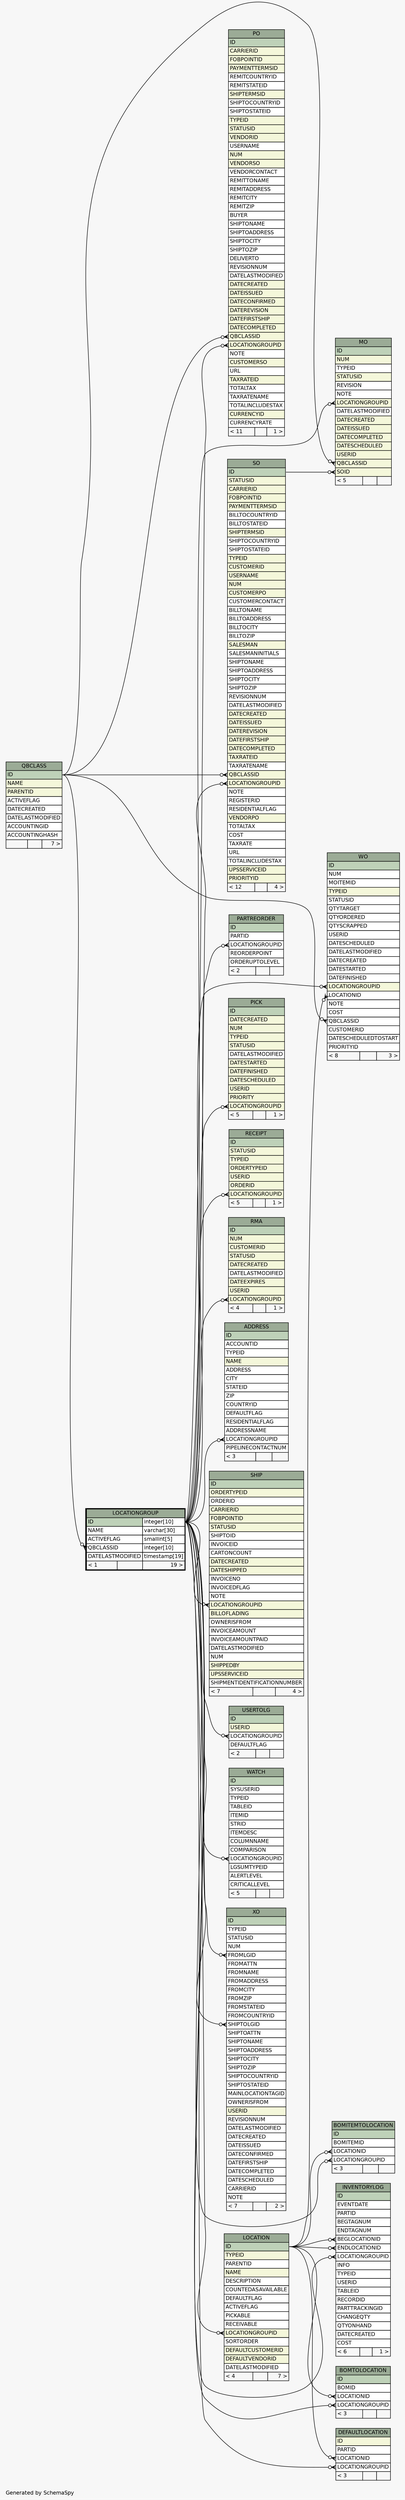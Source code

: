 // dot 2.26.3 on Linux 3.5.0-34-generic
// SchemaSpy rev 590
digraph "oneDegreeRelationshipsDiagram" {
  graph [
    rankdir="RL"
    bgcolor="#f7f7f7"
    label="\nGenerated by SchemaSpy"
    labeljust="l"
    nodesep="0.18"
    ranksep="0.46"
    fontname="Helvetica"
    fontsize="11"
  ];
  node [
    fontname="Helvetica"
    fontsize="11"
    shape="plaintext"
  ];
  edge [
    arrowsize="0.8"
  ];
  "ADDRESS":"LOCATIONGROUPID":w -> "LOCATIONGROUP":"ID.type":e [arrowhead=none dir=back arrowtail=crowodot];
  "BOMITEMTOLOCATION":"LOCATIONGROUPID":w -> "LOCATIONGROUP":"ID.type":e [arrowhead=none dir=back arrowtail=crowodot];
  "BOMITEMTOLOCATION":"LOCATIONID":w -> "LOCATION":"ID":e [arrowhead=none dir=back arrowtail=crowodot];
  "BOMTOLOCATION":"LOCATIONGROUPID":w -> "LOCATIONGROUP":"ID.type":e [arrowhead=none dir=back arrowtail=crowodot];
  "BOMTOLOCATION":"LOCATIONID":w -> "LOCATION":"ID":e [arrowhead=none dir=back arrowtail=crowodot];
  "DEFAULTLOCATION":"LOCATIONGROUPID":w -> "LOCATIONGROUP":"ID.type":e [arrowhead=none dir=back arrowtail=crowodot];
  "DEFAULTLOCATION":"LOCATIONID":w -> "LOCATION":"ID":e [arrowhead=none dir=back arrowtail=crowodot];
  "INVENTORYLOG":"BEGLOCATIONID":w -> "LOCATION":"ID":e [arrowhead=none dir=back arrowtail=crowodot];
  "INVENTORYLOG":"ENDLOCATIONID":w -> "LOCATION":"ID":e [arrowhead=none dir=back arrowtail=crowodot];
  "INVENTORYLOG":"LOCATIONGROUPID":w -> "LOCATIONGROUP":"ID.type":e [arrowhead=none dir=back arrowtail=crowodot];
  "LOCATION":"LOCATIONGROUPID":w -> "LOCATIONGROUP":"ID.type":e [arrowhead=none dir=back arrowtail=crowodot];
  "LOCATIONGROUP":"QBCLASSID":w -> "QBCLASS":"ID":e [arrowhead=none dir=back arrowtail=crowodot];
  "MO":"LOCATIONGROUPID":w -> "LOCATIONGROUP":"ID.type":e [arrowhead=none dir=back arrowtail=crowodot];
  "MO":"QBCLASSID":w -> "QBCLASS":"ID":e [arrowhead=none dir=back arrowtail=crowodot];
  "MO":"SOID":w -> "SO":"ID":e [arrowhead=none dir=back arrowtail=crowodot];
  "PARTREORDER":"LOCATIONGROUPID":w -> "LOCATIONGROUP":"ID.type":e [arrowhead=none dir=back arrowtail=crowodot];
  "PICK":"LOCATIONGROUPID":w -> "LOCATIONGROUP":"ID.type":e [arrowhead=none dir=back arrowtail=crowodot];
  "PO":"LOCATIONGROUPID":w -> "LOCATIONGROUP":"ID.type":e [arrowhead=none dir=back arrowtail=crowodot];
  "PO":"QBCLASSID":w -> "QBCLASS":"ID":e [arrowhead=none dir=back arrowtail=crowodot];
  "RECEIPT":"LOCATIONGROUPID":w -> "LOCATIONGROUP":"ID.type":e [arrowhead=none dir=back arrowtail=crowodot];
  "RMA":"LOCATIONGROUPID":w -> "LOCATIONGROUP":"ID.type":e [arrowhead=none dir=back arrowtail=crowodot];
  "SHIP":"LOCATIONGROUPID":w -> "LOCATIONGROUP":"ID.type":e [arrowhead=none dir=back arrowtail=crowodot];
  "SO":"LOCATIONGROUPID":w -> "LOCATIONGROUP":"ID.type":e [arrowhead=none dir=back arrowtail=crowodot];
  "SO":"QBCLASSID":w -> "QBCLASS":"ID":e [arrowhead=none dir=back arrowtail=crowodot];
  "USERTOLG":"LOCATIONGROUPID":w -> "LOCATIONGROUP":"ID.type":e [arrowhead=none dir=back arrowtail=crowodot];
  "WATCH":"LOCATIONGROUPID":w -> "LOCATIONGROUP":"ID.type":e [arrowhead=none dir=back arrowtail=crowodot];
  "WO":"LOCATIONGROUPID":w -> "LOCATIONGROUP":"ID.type":e [arrowhead=none dir=back arrowtail=crowodot];
  "WO":"LOCATIONID":w -> "LOCATION":"ID":e [arrowhead=none dir=back arrowtail=crowodot];
  "WO":"QBCLASSID":w -> "QBCLASS":"ID":e [arrowhead=none dir=back arrowtail=crowodot];
  "XO":"FROMLGID":w -> "LOCATIONGROUP":"ID.type":e [arrowhead=none dir=back arrowtail=crowodot];
  "XO":"SHIPTOLGID":w -> "LOCATIONGROUP":"ID.type":e [arrowhead=none dir=back arrowtail=crowodot];
  "ADDRESS" [
    label=<
    <TABLE BORDER="0" CELLBORDER="1" CELLSPACING="0" BGCOLOR="#ffffff">
      <TR><TD COLSPAN="3" BGCOLOR="#9bab96" ALIGN="CENTER">ADDRESS</TD></TR>
      <TR><TD PORT="ID" COLSPAN="3" BGCOLOR="#bed1b8" ALIGN="LEFT">ID</TD></TR>
      <TR><TD PORT="ACCOUNTID" COLSPAN="3" ALIGN="LEFT">ACCOUNTID</TD></TR>
      <TR><TD PORT="TYPEID" COLSPAN="3" ALIGN="LEFT">TYPEID</TD></TR>
      <TR><TD PORT="NAME" COLSPAN="3" BGCOLOR="#f4f7da" ALIGN="LEFT">NAME</TD></TR>
      <TR><TD PORT="ADDRESS" COLSPAN="3" ALIGN="LEFT">ADDRESS</TD></TR>
      <TR><TD PORT="CITY" COLSPAN="3" ALIGN="LEFT">CITY</TD></TR>
      <TR><TD PORT="STATEID" COLSPAN="3" ALIGN="LEFT">STATEID</TD></TR>
      <TR><TD PORT="ZIP" COLSPAN="3" ALIGN="LEFT">ZIP</TD></TR>
      <TR><TD PORT="COUNTRYID" COLSPAN="3" ALIGN="LEFT">COUNTRYID</TD></TR>
      <TR><TD PORT="DEFAULTFLAG" COLSPAN="3" ALIGN="LEFT">DEFAULTFLAG</TD></TR>
      <TR><TD PORT="RESIDENTIALFLAG" COLSPAN="3" ALIGN="LEFT">RESIDENTIALFLAG</TD></TR>
      <TR><TD PORT="ADDRESSNAME" COLSPAN="3" ALIGN="LEFT">ADDRESSNAME</TD></TR>
      <TR><TD PORT="LOCATIONGROUPID" COLSPAN="3" ALIGN="LEFT">LOCATIONGROUPID</TD></TR>
      <TR><TD PORT="PIPELINECONTACTNUM" COLSPAN="3" ALIGN="LEFT">PIPELINECONTACTNUM</TD></TR>
      <TR><TD ALIGN="LEFT" BGCOLOR="#f7f7f7">&lt; 3</TD><TD ALIGN="RIGHT" BGCOLOR="#f7f7f7">  </TD><TD ALIGN="RIGHT" BGCOLOR="#f7f7f7">  </TD></TR>
    </TABLE>>
    URL="ADDRESS.html"
    tooltip="ADDRESS"
  ];
  "BOMITEMTOLOCATION" [
    label=<
    <TABLE BORDER="0" CELLBORDER="1" CELLSPACING="0" BGCOLOR="#ffffff">
      <TR><TD COLSPAN="3" BGCOLOR="#9bab96" ALIGN="CENTER">BOMITEMTOLOCATION</TD></TR>
      <TR><TD PORT="ID" COLSPAN="3" BGCOLOR="#bed1b8" ALIGN="LEFT">ID</TD></TR>
      <TR><TD PORT="BOMITEMID" COLSPAN="3" ALIGN="LEFT">BOMITEMID</TD></TR>
      <TR><TD PORT="LOCATIONID" COLSPAN="3" ALIGN="LEFT">LOCATIONID</TD></TR>
      <TR><TD PORT="LOCATIONGROUPID" COLSPAN="3" ALIGN="LEFT">LOCATIONGROUPID</TD></TR>
      <TR><TD ALIGN="LEFT" BGCOLOR="#f7f7f7">&lt; 3</TD><TD ALIGN="RIGHT" BGCOLOR="#f7f7f7">  </TD><TD ALIGN="RIGHT" BGCOLOR="#f7f7f7">  </TD></TR>
    </TABLE>>
    URL="BOMITEMTOLOCATION.html"
    tooltip="BOMITEMTOLOCATION"
  ];
  "BOMTOLOCATION" [
    label=<
    <TABLE BORDER="0" CELLBORDER="1" CELLSPACING="0" BGCOLOR="#ffffff">
      <TR><TD COLSPAN="3" BGCOLOR="#9bab96" ALIGN="CENTER">BOMTOLOCATION</TD></TR>
      <TR><TD PORT="ID" COLSPAN="3" BGCOLOR="#bed1b8" ALIGN="LEFT">ID</TD></TR>
      <TR><TD PORT="BOMID" COLSPAN="3" ALIGN="LEFT">BOMID</TD></TR>
      <TR><TD PORT="LOCATIONID" COLSPAN="3" ALIGN="LEFT">LOCATIONID</TD></TR>
      <TR><TD PORT="LOCATIONGROUPID" COLSPAN="3" ALIGN="LEFT">LOCATIONGROUPID</TD></TR>
      <TR><TD ALIGN="LEFT" BGCOLOR="#f7f7f7">&lt; 3</TD><TD ALIGN="RIGHT" BGCOLOR="#f7f7f7">  </TD><TD ALIGN="RIGHT" BGCOLOR="#f7f7f7">  </TD></TR>
    </TABLE>>
    URL="BOMTOLOCATION.html"
    tooltip="BOMTOLOCATION"
  ];
  "DEFAULTLOCATION" [
    label=<
    <TABLE BORDER="0" CELLBORDER="1" CELLSPACING="0" BGCOLOR="#ffffff">
      <TR><TD COLSPAN="3" BGCOLOR="#9bab96" ALIGN="CENTER">DEFAULTLOCATION</TD></TR>
      <TR><TD PORT="ID" COLSPAN="3" BGCOLOR="#f4f7da" ALIGN="LEFT">ID</TD></TR>
      <TR><TD PORT="PARTID" COLSPAN="3" ALIGN="LEFT">PARTID</TD></TR>
      <TR><TD PORT="LOCATIONID" COLSPAN="3" ALIGN="LEFT">LOCATIONID</TD></TR>
      <TR><TD PORT="LOCATIONGROUPID" COLSPAN="3" ALIGN="LEFT">LOCATIONGROUPID</TD></TR>
      <TR><TD ALIGN="LEFT" BGCOLOR="#f7f7f7">&lt; 3</TD><TD ALIGN="RIGHT" BGCOLOR="#f7f7f7">  </TD><TD ALIGN="RIGHT" BGCOLOR="#f7f7f7">  </TD></TR>
    </TABLE>>
    URL="DEFAULTLOCATION.html"
    tooltip="DEFAULTLOCATION"
  ];
  "INVENTORYLOG" [
    label=<
    <TABLE BORDER="0" CELLBORDER="1" CELLSPACING="0" BGCOLOR="#ffffff">
      <TR><TD COLSPAN="3" BGCOLOR="#9bab96" ALIGN="CENTER">INVENTORYLOG</TD></TR>
      <TR><TD PORT="ID" COLSPAN="3" BGCOLOR="#bed1b8" ALIGN="LEFT">ID</TD></TR>
      <TR><TD PORT="EVENTDATE" COLSPAN="3" ALIGN="LEFT">EVENTDATE</TD></TR>
      <TR><TD PORT="PARTID" COLSPAN="3" ALIGN="LEFT">PARTID</TD></TR>
      <TR><TD PORT="BEGTAGNUM" COLSPAN="3" ALIGN="LEFT">BEGTAGNUM</TD></TR>
      <TR><TD PORT="ENDTAGNUM" COLSPAN="3" ALIGN="LEFT">ENDTAGNUM</TD></TR>
      <TR><TD PORT="BEGLOCATIONID" COLSPAN="3" ALIGN="LEFT">BEGLOCATIONID</TD></TR>
      <TR><TD PORT="ENDLOCATIONID" COLSPAN="3" ALIGN="LEFT">ENDLOCATIONID</TD></TR>
      <TR><TD PORT="LOCATIONGROUPID" COLSPAN="3" ALIGN="LEFT">LOCATIONGROUPID</TD></TR>
      <TR><TD PORT="INFO" COLSPAN="3" ALIGN="LEFT">INFO</TD></TR>
      <TR><TD PORT="TYPEID" COLSPAN="3" ALIGN="LEFT">TYPEID</TD></TR>
      <TR><TD PORT="USERID" COLSPAN="3" ALIGN="LEFT">USERID</TD></TR>
      <TR><TD PORT="TABLEID" COLSPAN="3" ALIGN="LEFT">TABLEID</TD></TR>
      <TR><TD PORT="RECORDID" COLSPAN="3" ALIGN="LEFT">RECORDID</TD></TR>
      <TR><TD PORT="PARTTRACKINGID" COLSPAN="3" ALIGN="LEFT">PARTTRACKINGID</TD></TR>
      <TR><TD PORT="CHANGEQTY" COLSPAN="3" ALIGN="LEFT">CHANGEQTY</TD></TR>
      <TR><TD PORT="QTYONHAND" COLSPAN="3" ALIGN="LEFT">QTYONHAND</TD></TR>
      <TR><TD PORT="DATECREATED" COLSPAN="3" ALIGN="LEFT">DATECREATED</TD></TR>
      <TR><TD PORT="COST" COLSPAN="3" ALIGN="LEFT">COST</TD></TR>
      <TR><TD ALIGN="LEFT" BGCOLOR="#f7f7f7">&lt; 6</TD><TD ALIGN="RIGHT" BGCOLOR="#f7f7f7">  </TD><TD ALIGN="RIGHT" BGCOLOR="#f7f7f7">1 &gt;</TD></TR>
    </TABLE>>
    URL="INVENTORYLOG.html"
    tooltip="INVENTORYLOG"
  ];
  "LOCATION" [
    label=<
    <TABLE BORDER="0" CELLBORDER="1" CELLSPACING="0" BGCOLOR="#ffffff">
      <TR><TD COLSPAN="3" BGCOLOR="#9bab96" ALIGN="CENTER">LOCATION</TD></TR>
      <TR><TD PORT="ID" COLSPAN="3" BGCOLOR="#bed1b8" ALIGN="LEFT">ID</TD></TR>
      <TR><TD PORT="TYPEID" COLSPAN="3" BGCOLOR="#f4f7da" ALIGN="LEFT">TYPEID</TD></TR>
      <TR><TD PORT="PARENTID" COLSPAN="3" ALIGN="LEFT">PARENTID</TD></TR>
      <TR><TD PORT="NAME" COLSPAN="3" BGCOLOR="#f4f7da" ALIGN="LEFT">NAME</TD></TR>
      <TR><TD PORT="DESCRIPTION" COLSPAN="3" ALIGN="LEFT">DESCRIPTION</TD></TR>
      <TR><TD PORT="COUNTEDASAVAILABLE" COLSPAN="3" ALIGN="LEFT">COUNTEDASAVAILABLE</TD></TR>
      <TR><TD PORT="DEFAULTFLAG" COLSPAN="3" ALIGN="LEFT">DEFAULTFLAG</TD></TR>
      <TR><TD PORT="ACTIVEFLAG" COLSPAN="3" ALIGN="LEFT">ACTIVEFLAG</TD></TR>
      <TR><TD PORT="PICKABLE" COLSPAN="3" ALIGN="LEFT">PICKABLE</TD></TR>
      <TR><TD PORT="RECEIVABLE" COLSPAN="3" ALIGN="LEFT">RECEIVABLE</TD></TR>
      <TR><TD PORT="LOCATIONGROUPID" COLSPAN="3" BGCOLOR="#f4f7da" ALIGN="LEFT">LOCATIONGROUPID</TD></TR>
      <TR><TD PORT="SORTORDER" COLSPAN="3" ALIGN="LEFT">SORTORDER</TD></TR>
      <TR><TD PORT="DEFAULTCUSTOMERID" COLSPAN="3" BGCOLOR="#f4f7da" ALIGN="LEFT">DEFAULTCUSTOMERID</TD></TR>
      <TR><TD PORT="DEFAULTVENDORID" COLSPAN="3" BGCOLOR="#f4f7da" ALIGN="LEFT">DEFAULTVENDORID</TD></TR>
      <TR><TD PORT="DATELASTMODIFIED" COLSPAN="3" ALIGN="LEFT">DATELASTMODIFIED</TD></TR>
      <TR><TD ALIGN="LEFT" BGCOLOR="#f7f7f7">&lt; 4</TD><TD ALIGN="RIGHT" BGCOLOR="#f7f7f7">  </TD><TD ALIGN="RIGHT" BGCOLOR="#f7f7f7">7 &gt;</TD></TR>
    </TABLE>>
    URL="LOCATION.html"
    tooltip="LOCATION"
  ];
  "LOCATIONGROUP" [
    label=<
    <TABLE BORDER="2" CELLBORDER="1" CELLSPACING="0" BGCOLOR="#ffffff">
      <TR><TD COLSPAN="3" BGCOLOR="#9bab96" ALIGN="CENTER">LOCATIONGROUP</TD></TR>
      <TR><TD PORT="ID" COLSPAN="2" BGCOLOR="#bed1b8" ALIGN="LEFT">ID</TD><TD PORT="ID.type" ALIGN="LEFT">integer[10]</TD></TR>
      <TR><TD PORT="NAME" COLSPAN="2" ALIGN="LEFT">NAME</TD><TD PORT="NAME.type" ALIGN="LEFT">varchar[30]</TD></TR>
      <TR><TD PORT="ACTIVEFLAG" COLSPAN="2" ALIGN="LEFT">ACTIVEFLAG</TD><TD PORT="ACTIVEFLAG.type" ALIGN="LEFT">smallint[5]</TD></TR>
      <TR><TD PORT="QBCLASSID" COLSPAN="2" ALIGN="LEFT">QBCLASSID</TD><TD PORT="QBCLASSID.type" ALIGN="LEFT">integer[10]</TD></TR>
      <TR><TD PORT="DATELASTMODIFIED" COLSPAN="2" ALIGN="LEFT">DATELASTMODIFIED</TD><TD PORT="DATELASTMODIFIED.type" ALIGN="LEFT">timestamp[19]</TD></TR>
      <TR><TD ALIGN="LEFT" BGCOLOR="#f7f7f7">&lt; 1</TD><TD ALIGN="RIGHT" BGCOLOR="#f7f7f7">  </TD><TD ALIGN="RIGHT" BGCOLOR="#f7f7f7">19 &gt;</TD></TR>
    </TABLE>>
    URL="LOCATIONGROUP.html"
    tooltip="LOCATIONGROUP"
  ];
  "MO" [
    label=<
    <TABLE BORDER="0" CELLBORDER="1" CELLSPACING="0" BGCOLOR="#ffffff">
      <TR><TD COLSPAN="3" BGCOLOR="#9bab96" ALIGN="CENTER">MO</TD></TR>
      <TR><TD PORT="ID" COLSPAN="3" BGCOLOR="#bed1b8" ALIGN="LEFT">ID</TD></TR>
      <TR><TD PORT="NUM" COLSPAN="3" BGCOLOR="#f4f7da" ALIGN="LEFT">NUM</TD></TR>
      <TR><TD PORT="TYPEID" COLSPAN="3" ALIGN="LEFT">TYPEID</TD></TR>
      <TR><TD PORT="STATUSID" COLSPAN="3" BGCOLOR="#f4f7da" ALIGN="LEFT">STATUSID</TD></TR>
      <TR><TD PORT="REVISION" COLSPAN="3" ALIGN="LEFT">REVISION</TD></TR>
      <TR><TD PORT="NOTE" COLSPAN="3" ALIGN="LEFT">NOTE</TD></TR>
      <TR><TD PORT="LOCATIONGROUPID" COLSPAN="3" BGCOLOR="#f4f7da" ALIGN="LEFT">LOCATIONGROUPID</TD></TR>
      <TR><TD PORT="DATELASTMODIFIED" COLSPAN="3" ALIGN="LEFT">DATELASTMODIFIED</TD></TR>
      <TR><TD PORT="DATECREATED" COLSPAN="3" BGCOLOR="#f4f7da" ALIGN="LEFT">DATECREATED</TD></TR>
      <TR><TD PORT="DATEISSUED" COLSPAN="3" BGCOLOR="#f4f7da" ALIGN="LEFT">DATEISSUED</TD></TR>
      <TR><TD PORT="DATECOMPLETED" COLSPAN="3" BGCOLOR="#f4f7da" ALIGN="LEFT">DATECOMPLETED</TD></TR>
      <TR><TD PORT="DATESCHEDULED" COLSPAN="3" BGCOLOR="#f4f7da" ALIGN="LEFT">DATESCHEDULED</TD></TR>
      <TR><TD PORT="USERID" COLSPAN="3" BGCOLOR="#f4f7da" ALIGN="LEFT">USERID</TD></TR>
      <TR><TD PORT="QBCLASSID" COLSPAN="3" BGCOLOR="#f4f7da" ALIGN="LEFT">QBCLASSID</TD></TR>
      <TR><TD PORT="SOID" COLSPAN="3" BGCOLOR="#f4f7da" ALIGN="LEFT">SOID</TD></TR>
      <TR><TD ALIGN="LEFT" BGCOLOR="#f7f7f7">&lt; 5</TD><TD ALIGN="RIGHT" BGCOLOR="#f7f7f7">  </TD><TD ALIGN="RIGHT" BGCOLOR="#f7f7f7">  </TD></TR>
    </TABLE>>
    URL="MO.html"
    tooltip="MO"
  ];
  "PARTREORDER" [
    label=<
    <TABLE BORDER="0" CELLBORDER="1" CELLSPACING="0" BGCOLOR="#ffffff">
      <TR><TD COLSPAN="3" BGCOLOR="#9bab96" ALIGN="CENTER">PARTREORDER</TD></TR>
      <TR><TD PORT="ID" COLSPAN="3" BGCOLOR="#bed1b8" ALIGN="LEFT">ID</TD></TR>
      <TR><TD PORT="PARTID" COLSPAN="3" ALIGN="LEFT">PARTID</TD></TR>
      <TR><TD PORT="LOCATIONGROUPID" COLSPAN="3" ALIGN="LEFT">LOCATIONGROUPID</TD></TR>
      <TR><TD PORT="REORDERPOINT" COLSPAN="3" ALIGN="LEFT">REORDERPOINT</TD></TR>
      <TR><TD PORT="ORDERUPTOLEVEL" COLSPAN="3" ALIGN="LEFT">ORDERUPTOLEVEL</TD></TR>
      <TR><TD ALIGN="LEFT" BGCOLOR="#f7f7f7">&lt; 2</TD><TD ALIGN="RIGHT" BGCOLOR="#f7f7f7">  </TD><TD ALIGN="RIGHT" BGCOLOR="#f7f7f7">  </TD></TR>
    </TABLE>>
    URL="PARTREORDER.html"
    tooltip="PARTREORDER"
  ];
  "PICK" [
    label=<
    <TABLE BORDER="0" CELLBORDER="1" CELLSPACING="0" BGCOLOR="#ffffff">
      <TR><TD COLSPAN="3" BGCOLOR="#9bab96" ALIGN="CENTER">PICK</TD></TR>
      <TR><TD PORT="ID" COLSPAN="3" BGCOLOR="#bed1b8" ALIGN="LEFT">ID</TD></TR>
      <TR><TD PORT="DATECREATED" COLSPAN="3" BGCOLOR="#f4f7da" ALIGN="LEFT">DATECREATED</TD></TR>
      <TR><TD PORT="NUM" COLSPAN="3" BGCOLOR="#f4f7da" ALIGN="LEFT">NUM</TD></TR>
      <TR><TD PORT="TYPEID" COLSPAN="3" BGCOLOR="#f4f7da" ALIGN="LEFT">TYPEID</TD></TR>
      <TR><TD PORT="STATUSID" COLSPAN="3" BGCOLOR="#f4f7da" ALIGN="LEFT">STATUSID</TD></TR>
      <TR><TD PORT="DATELASTMODIFIED" COLSPAN="3" ALIGN="LEFT">DATELASTMODIFIED</TD></TR>
      <TR><TD PORT="DATESTARTED" COLSPAN="3" BGCOLOR="#f4f7da" ALIGN="LEFT">DATESTARTED</TD></TR>
      <TR><TD PORT="DATEFINISHED" COLSPAN="3" BGCOLOR="#f4f7da" ALIGN="LEFT">DATEFINISHED</TD></TR>
      <TR><TD PORT="DATESCHEDULED" COLSPAN="3" BGCOLOR="#f4f7da" ALIGN="LEFT">DATESCHEDULED</TD></TR>
      <TR><TD PORT="USERID" COLSPAN="3" BGCOLOR="#f4f7da" ALIGN="LEFT">USERID</TD></TR>
      <TR><TD PORT="PRIORITY" COLSPAN="3" BGCOLOR="#f4f7da" ALIGN="LEFT">PRIORITY</TD></TR>
      <TR><TD PORT="LOCATIONGROUPID" COLSPAN="3" BGCOLOR="#f4f7da" ALIGN="LEFT">LOCATIONGROUPID</TD></TR>
      <TR><TD ALIGN="LEFT" BGCOLOR="#f7f7f7">&lt; 5</TD><TD ALIGN="RIGHT" BGCOLOR="#f7f7f7">  </TD><TD ALIGN="RIGHT" BGCOLOR="#f7f7f7">1 &gt;</TD></TR>
    </TABLE>>
    URL="PICK.html"
    tooltip="PICK"
  ];
  "PO" [
    label=<
    <TABLE BORDER="0" CELLBORDER="1" CELLSPACING="0" BGCOLOR="#ffffff">
      <TR><TD COLSPAN="3" BGCOLOR="#9bab96" ALIGN="CENTER">PO</TD></TR>
      <TR><TD PORT="ID" COLSPAN="3" BGCOLOR="#bed1b8" ALIGN="LEFT">ID</TD></TR>
      <TR><TD PORT="CARRIERID" COLSPAN="3" BGCOLOR="#f4f7da" ALIGN="LEFT">CARRIERID</TD></TR>
      <TR><TD PORT="FOBPOINTID" COLSPAN="3" BGCOLOR="#f4f7da" ALIGN="LEFT">FOBPOINTID</TD></TR>
      <TR><TD PORT="PAYMENTTERMSID" COLSPAN="3" BGCOLOR="#f4f7da" ALIGN="LEFT">PAYMENTTERMSID</TD></TR>
      <TR><TD PORT="REMITCOUNTRYID" COLSPAN="3" ALIGN="LEFT">REMITCOUNTRYID</TD></TR>
      <TR><TD PORT="REMITSTATEID" COLSPAN="3" ALIGN="LEFT">REMITSTATEID</TD></TR>
      <TR><TD PORT="SHIPTERMSID" COLSPAN="3" BGCOLOR="#f4f7da" ALIGN="LEFT">SHIPTERMSID</TD></TR>
      <TR><TD PORT="SHIPTOCOUNTRYID" COLSPAN="3" ALIGN="LEFT">SHIPTOCOUNTRYID</TD></TR>
      <TR><TD PORT="SHIPTOSTATEID" COLSPAN="3" ALIGN="LEFT">SHIPTOSTATEID</TD></TR>
      <TR><TD PORT="TYPEID" COLSPAN="3" BGCOLOR="#f4f7da" ALIGN="LEFT">TYPEID</TD></TR>
      <TR><TD PORT="STATUSID" COLSPAN="3" BGCOLOR="#f4f7da" ALIGN="LEFT">STATUSID</TD></TR>
      <TR><TD PORT="VENDORID" COLSPAN="3" BGCOLOR="#f4f7da" ALIGN="LEFT">VENDORID</TD></TR>
      <TR><TD PORT="USERNAME" COLSPAN="3" ALIGN="LEFT">USERNAME</TD></TR>
      <TR><TD PORT="NUM" COLSPAN="3" BGCOLOR="#f4f7da" ALIGN="LEFT">NUM</TD></TR>
      <TR><TD PORT="VENDORSO" COLSPAN="3" BGCOLOR="#f4f7da" ALIGN="LEFT">VENDORSO</TD></TR>
      <TR><TD PORT="VENDORCONTACT" COLSPAN="3" ALIGN="LEFT">VENDORCONTACT</TD></TR>
      <TR><TD PORT="REMITTONAME" COLSPAN="3" ALIGN="LEFT">REMITTONAME</TD></TR>
      <TR><TD PORT="REMITADDRESS" COLSPAN="3" ALIGN="LEFT">REMITADDRESS</TD></TR>
      <TR><TD PORT="REMITCITY" COLSPAN="3" ALIGN="LEFT">REMITCITY</TD></TR>
      <TR><TD PORT="REMITZIP" COLSPAN="3" ALIGN="LEFT">REMITZIP</TD></TR>
      <TR><TD PORT="BUYER" COLSPAN="3" ALIGN="LEFT">BUYER</TD></TR>
      <TR><TD PORT="SHIPTONAME" COLSPAN="3" ALIGN="LEFT">SHIPTONAME</TD></TR>
      <TR><TD PORT="SHIPTOADDRESS" COLSPAN="3" ALIGN="LEFT">SHIPTOADDRESS</TD></TR>
      <TR><TD PORT="SHIPTOCITY" COLSPAN="3" ALIGN="LEFT">SHIPTOCITY</TD></TR>
      <TR><TD PORT="SHIPTOZIP" COLSPAN="3" ALIGN="LEFT">SHIPTOZIP</TD></TR>
      <TR><TD PORT="DELIVERTO" COLSPAN="3" ALIGN="LEFT">DELIVERTO</TD></TR>
      <TR><TD PORT="REVISIONNUM" COLSPAN="3" ALIGN="LEFT">REVISIONNUM</TD></TR>
      <TR><TD PORT="DATELASTMODIFIED" COLSPAN="3" ALIGN="LEFT">DATELASTMODIFIED</TD></TR>
      <TR><TD PORT="DATECREATED" COLSPAN="3" BGCOLOR="#f4f7da" ALIGN="LEFT">DATECREATED</TD></TR>
      <TR><TD PORT="DATEISSUED" COLSPAN="3" BGCOLOR="#f4f7da" ALIGN="LEFT">DATEISSUED</TD></TR>
      <TR><TD PORT="DATECONFIRMED" COLSPAN="3" BGCOLOR="#f4f7da" ALIGN="LEFT">DATECONFIRMED</TD></TR>
      <TR><TD PORT="DATEREVISION" COLSPAN="3" BGCOLOR="#f4f7da" ALIGN="LEFT">DATEREVISION</TD></TR>
      <TR><TD PORT="DATEFIRSTSHIP" COLSPAN="3" BGCOLOR="#f4f7da" ALIGN="LEFT">DATEFIRSTSHIP</TD></TR>
      <TR><TD PORT="DATECOMPLETED" COLSPAN="3" BGCOLOR="#f4f7da" ALIGN="LEFT">DATECOMPLETED</TD></TR>
      <TR><TD PORT="QBCLASSID" COLSPAN="3" BGCOLOR="#f4f7da" ALIGN="LEFT">QBCLASSID</TD></TR>
      <TR><TD PORT="LOCATIONGROUPID" COLSPAN="3" BGCOLOR="#f4f7da" ALIGN="LEFT">LOCATIONGROUPID</TD></TR>
      <TR><TD PORT="NOTE" COLSPAN="3" ALIGN="LEFT">NOTE</TD></TR>
      <TR><TD PORT="CUSTOMERSO" COLSPAN="3" BGCOLOR="#f4f7da" ALIGN="LEFT">CUSTOMERSO</TD></TR>
      <TR><TD PORT="URL" COLSPAN="3" ALIGN="LEFT">URL</TD></TR>
      <TR><TD PORT="TAXRATEID" COLSPAN="3" BGCOLOR="#f4f7da" ALIGN="LEFT">TAXRATEID</TD></TR>
      <TR><TD PORT="TOTALTAX" COLSPAN="3" ALIGN="LEFT">TOTALTAX</TD></TR>
      <TR><TD PORT="TAXRATENAME" COLSPAN="3" ALIGN="LEFT">TAXRATENAME</TD></TR>
      <TR><TD PORT="TOTALINCLUDESTAX" COLSPAN="3" ALIGN="LEFT">TOTALINCLUDESTAX</TD></TR>
      <TR><TD PORT="CURRENCYID" COLSPAN="3" BGCOLOR="#f4f7da" ALIGN="LEFT">CURRENCYID</TD></TR>
      <TR><TD PORT="CURRENCYRATE" COLSPAN="3" ALIGN="LEFT">CURRENCYRATE</TD></TR>
      <TR><TD ALIGN="LEFT" BGCOLOR="#f7f7f7">&lt; 11</TD><TD ALIGN="RIGHT" BGCOLOR="#f7f7f7">  </TD><TD ALIGN="RIGHT" BGCOLOR="#f7f7f7">1 &gt;</TD></TR>
    </TABLE>>
    URL="PO.html"
    tooltip="PO"
  ];
  "QBCLASS" [
    label=<
    <TABLE BORDER="0" CELLBORDER="1" CELLSPACING="0" BGCOLOR="#ffffff">
      <TR><TD COLSPAN="3" BGCOLOR="#9bab96" ALIGN="CENTER">QBCLASS</TD></TR>
      <TR><TD PORT="ID" COLSPAN="3" BGCOLOR="#bed1b8" ALIGN="LEFT">ID</TD></TR>
      <TR><TD PORT="NAME" COLSPAN="3" BGCOLOR="#f4f7da" ALIGN="LEFT">NAME</TD></TR>
      <TR><TD PORT="PARENTID" COLSPAN="3" BGCOLOR="#f4f7da" ALIGN="LEFT">PARENTID</TD></TR>
      <TR><TD PORT="ACTIVEFLAG" COLSPAN="3" ALIGN="LEFT">ACTIVEFLAG</TD></TR>
      <TR><TD PORT="DATECREATED" COLSPAN="3" ALIGN="LEFT">DATECREATED</TD></TR>
      <TR><TD PORT="DATELASTMODIFIED" COLSPAN="3" ALIGN="LEFT">DATELASTMODIFIED</TD></TR>
      <TR><TD PORT="ACCOUNTINGID" COLSPAN="3" ALIGN="LEFT">ACCOUNTINGID</TD></TR>
      <TR><TD PORT="ACCOUNTINGHASH" COLSPAN="3" ALIGN="LEFT">ACCOUNTINGHASH</TD></TR>
      <TR><TD ALIGN="LEFT" BGCOLOR="#f7f7f7">  </TD><TD ALIGN="RIGHT" BGCOLOR="#f7f7f7">  </TD><TD ALIGN="RIGHT" BGCOLOR="#f7f7f7">7 &gt;</TD></TR>
    </TABLE>>
    URL="QBCLASS.html"
    tooltip="QBCLASS"
  ];
  "RECEIPT" [
    label=<
    <TABLE BORDER="0" CELLBORDER="1" CELLSPACING="0" BGCOLOR="#ffffff">
      <TR><TD COLSPAN="3" BGCOLOR="#9bab96" ALIGN="CENTER">RECEIPT</TD></TR>
      <TR><TD PORT="ID" COLSPAN="3" BGCOLOR="#bed1b8" ALIGN="LEFT">ID</TD></TR>
      <TR><TD PORT="STATUSID" COLSPAN="3" BGCOLOR="#f4f7da" ALIGN="LEFT">STATUSID</TD></TR>
      <TR><TD PORT="TYPEID" COLSPAN="3" BGCOLOR="#f4f7da" ALIGN="LEFT">TYPEID</TD></TR>
      <TR><TD PORT="ORDERTYPEID" COLSPAN="3" BGCOLOR="#f4f7da" ALIGN="LEFT">ORDERTYPEID</TD></TR>
      <TR><TD PORT="USERID" COLSPAN="3" BGCOLOR="#f4f7da" ALIGN="LEFT">USERID</TD></TR>
      <TR><TD PORT="ORDERID" COLSPAN="3" BGCOLOR="#f4f7da" ALIGN="LEFT">ORDERID</TD></TR>
      <TR><TD PORT="LOCATIONGROUPID" COLSPAN="3" BGCOLOR="#f4f7da" ALIGN="LEFT">LOCATIONGROUPID</TD></TR>
      <TR><TD ALIGN="LEFT" BGCOLOR="#f7f7f7">&lt; 5</TD><TD ALIGN="RIGHT" BGCOLOR="#f7f7f7">  </TD><TD ALIGN="RIGHT" BGCOLOR="#f7f7f7">1 &gt;</TD></TR>
    </TABLE>>
    URL="RECEIPT.html"
    tooltip="RECEIPT"
  ];
  "RMA" [
    label=<
    <TABLE BORDER="0" CELLBORDER="1" CELLSPACING="0" BGCOLOR="#ffffff">
      <TR><TD COLSPAN="3" BGCOLOR="#9bab96" ALIGN="CENTER">RMA</TD></TR>
      <TR><TD PORT="ID" COLSPAN="3" BGCOLOR="#bed1b8" ALIGN="LEFT">ID</TD></TR>
      <TR><TD PORT="NUM" COLSPAN="3" BGCOLOR="#f4f7da" ALIGN="LEFT">NUM</TD></TR>
      <TR><TD PORT="CUSTOMERID" COLSPAN="3" BGCOLOR="#f4f7da" ALIGN="LEFT">CUSTOMERID</TD></TR>
      <TR><TD PORT="STATUSID" COLSPAN="3" BGCOLOR="#f4f7da" ALIGN="LEFT">STATUSID</TD></TR>
      <TR><TD PORT="DATECREATED" COLSPAN="3" BGCOLOR="#f4f7da" ALIGN="LEFT">DATECREATED</TD></TR>
      <TR><TD PORT="DATELASTMODIFIED" COLSPAN="3" ALIGN="LEFT">DATELASTMODIFIED</TD></TR>
      <TR><TD PORT="DATEEXPIRES" COLSPAN="3" BGCOLOR="#f4f7da" ALIGN="LEFT">DATEEXPIRES</TD></TR>
      <TR><TD PORT="USERID" COLSPAN="3" BGCOLOR="#f4f7da" ALIGN="LEFT">USERID</TD></TR>
      <TR><TD PORT="LOCATIONGROUPID" COLSPAN="3" BGCOLOR="#f4f7da" ALIGN="LEFT">LOCATIONGROUPID</TD></TR>
      <TR><TD ALIGN="LEFT" BGCOLOR="#f7f7f7">&lt; 4</TD><TD ALIGN="RIGHT" BGCOLOR="#f7f7f7">  </TD><TD ALIGN="RIGHT" BGCOLOR="#f7f7f7">1 &gt;</TD></TR>
    </TABLE>>
    URL="RMA.html"
    tooltip="RMA"
  ];
  "SHIP" [
    label=<
    <TABLE BORDER="0" CELLBORDER="1" CELLSPACING="0" BGCOLOR="#ffffff">
      <TR><TD COLSPAN="3" BGCOLOR="#9bab96" ALIGN="CENTER">SHIP</TD></TR>
      <TR><TD PORT="ID" COLSPAN="3" BGCOLOR="#bed1b8" ALIGN="LEFT">ID</TD></TR>
      <TR><TD PORT="ORDERTYPEID" COLSPAN="3" BGCOLOR="#f4f7da" ALIGN="LEFT">ORDERTYPEID</TD></TR>
      <TR><TD PORT="ORDERID" COLSPAN="3" ALIGN="LEFT">ORDERID</TD></TR>
      <TR><TD PORT="CARRIERID" COLSPAN="3" BGCOLOR="#f4f7da" ALIGN="LEFT">CARRIERID</TD></TR>
      <TR><TD PORT="FOBPOINTID" COLSPAN="3" BGCOLOR="#f4f7da" ALIGN="LEFT">FOBPOINTID</TD></TR>
      <TR><TD PORT="STATUSID" COLSPAN="3" BGCOLOR="#f4f7da" ALIGN="LEFT">STATUSID</TD></TR>
      <TR><TD PORT="SHIPTOID" COLSPAN="3" ALIGN="LEFT">SHIPTOID</TD></TR>
      <TR><TD PORT="INVOICEID" COLSPAN="3" ALIGN="LEFT">INVOICEID</TD></TR>
      <TR><TD PORT="CARTONCOUNT" COLSPAN="3" ALIGN="LEFT">CARTONCOUNT</TD></TR>
      <TR><TD PORT="DATECREATED" COLSPAN="3" BGCOLOR="#f4f7da" ALIGN="LEFT">DATECREATED</TD></TR>
      <TR><TD PORT="DATESHIPPED" COLSPAN="3" BGCOLOR="#f4f7da" ALIGN="LEFT">DATESHIPPED</TD></TR>
      <TR><TD PORT="INVOICENO" COLSPAN="3" ALIGN="LEFT">INVOICENO</TD></TR>
      <TR><TD PORT="INVOICEDFLAG" COLSPAN="3" ALIGN="LEFT">INVOICEDFLAG</TD></TR>
      <TR><TD PORT="NOTE" COLSPAN="3" ALIGN="LEFT">NOTE</TD></TR>
      <TR><TD PORT="LOCATIONGROUPID" COLSPAN="3" BGCOLOR="#f4f7da" ALIGN="LEFT">LOCATIONGROUPID</TD></TR>
      <TR><TD PORT="BILLOFLADING" COLSPAN="3" BGCOLOR="#f4f7da" ALIGN="LEFT">BILLOFLADING</TD></TR>
      <TR><TD PORT="OWNERISFROM" COLSPAN="3" ALIGN="LEFT">OWNERISFROM</TD></TR>
      <TR><TD PORT="INVOICEAMOUNT" COLSPAN="3" ALIGN="LEFT">INVOICEAMOUNT</TD></TR>
      <TR><TD PORT="INVOICEAMOUNTPAID" COLSPAN="3" ALIGN="LEFT">INVOICEAMOUNTPAID</TD></TR>
      <TR><TD PORT="DATELASTMODIFIED" COLSPAN="3" ALIGN="LEFT">DATELASTMODIFIED</TD></TR>
      <TR><TD PORT="NUM" COLSPAN="3" ALIGN="LEFT">NUM</TD></TR>
      <TR><TD PORT="SHIPPEDBY" COLSPAN="3" BGCOLOR="#f4f7da" ALIGN="LEFT">SHIPPEDBY</TD></TR>
      <TR><TD PORT="UPSSERVICEID" COLSPAN="3" BGCOLOR="#f4f7da" ALIGN="LEFT">UPSSERVICEID</TD></TR>
      <TR><TD PORT="SHIPMENTIDENTIFICATIONNUMBER" COLSPAN="3" ALIGN="LEFT">SHIPMENTIDENTIFICATIONNUMBER</TD></TR>
      <TR><TD ALIGN="LEFT" BGCOLOR="#f7f7f7">&lt; 7</TD><TD ALIGN="RIGHT" BGCOLOR="#f7f7f7">  </TD><TD ALIGN="RIGHT" BGCOLOR="#f7f7f7">4 &gt;</TD></TR>
    </TABLE>>
    URL="SHIP.html"
    tooltip="SHIP"
  ];
  "SO" [
    label=<
    <TABLE BORDER="0" CELLBORDER="1" CELLSPACING="0" BGCOLOR="#ffffff">
      <TR><TD COLSPAN="3" BGCOLOR="#9bab96" ALIGN="CENTER">SO</TD></TR>
      <TR><TD PORT="ID" COLSPAN="3" BGCOLOR="#bed1b8" ALIGN="LEFT">ID</TD></TR>
      <TR><TD PORT="STATUSID" COLSPAN="3" BGCOLOR="#f4f7da" ALIGN="LEFT">STATUSID</TD></TR>
      <TR><TD PORT="CARRIERID" COLSPAN="3" BGCOLOR="#f4f7da" ALIGN="LEFT">CARRIERID</TD></TR>
      <TR><TD PORT="FOBPOINTID" COLSPAN="3" BGCOLOR="#f4f7da" ALIGN="LEFT">FOBPOINTID</TD></TR>
      <TR><TD PORT="PAYMENTTERMSID" COLSPAN="3" BGCOLOR="#f4f7da" ALIGN="LEFT">PAYMENTTERMSID</TD></TR>
      <TR><TD PORT="BILLTOCOUNTRYID" COLSPAN="3" ALIGN="LEFT">BILLTOCOUNTRYID</TD></TR>
      <TR><TD PORT="BILLTOSTATEID" COLSPAN="3" ALIGN="LEFT">BILLTOSTATEID</TD></TR>
      <TR><TD PORT="SHIPTERMSID" COLSPAN="3" BGCOLOR="#f4f7da" ALIGN="LEFT">SHIPTERMSID</TD></TR>
      <TR><TD PORT="SHIPTOCOUNTRYID" COLSPAN="3" ALIGN="LEFT">SHIPTOCOUNTRYID</TD></TR>
      <TR><TD PORT="SHIPTOSTATEID" COLSPAN="3" ALIGN="LEFT">SHIPTOSTATEID</TD></TR>
      <TR><TD PORT="TYPEID" COLSPAN="3" BGCOLOR="#f4f7da" ALIGN="LEFT">TYPEID</TD></TR>
      <TR><TD PORT="CUSTOMERID" COLSPAN="3" BGCOLOR="#f4f7da" ALIGN="LEFT">CUSTOMERID</TD></TR>
      <TR><TD PORT="USERNAME" COLSPAN="3" BGCOLOR="#f4f7da" ALIGN="LEFT">USERNAME</TD></TR>
      <TR><TD PORT="NUM" COLSPAN="3" BGCOLOR="#f4f7da" ALIGN="LEFT">NUM</TD></TR>
      <TR><TD PORT="CUSTOMERPO" COLSPAN="3" BGCOLOR="#f4f7da" ALIGN="LEFT">CUSTOMERPO</TD></TR>
      <TR><TD PORT="CUSTOMERCONTACT" COLSPAN="3" ALIGN="LEFT">CUSTOMERCONTACT</TD></TR>
      <TR><TD PORT="BILLTONAME" COLSPAN="3" ALIGN="LEFT">BILLTONAME</TD></TR>
      <TR><TD PORT="BILLTOADDRESS" COLSPAN="3" ALIGN="LEFT">BILLTOADDRESS</TD></TR>
      <TR><TD PORT="BILLTOCITY" COLSPAN="3" ALIGN="LEFT">BILLTOCITY</TD></TR>
      <TR><TD PORT="BILLTOZIP" COLSPAN="3" ALIGN="LEFT">BILLTOZIP</TD></TR>
      <TR><TD PORT="SALESMAN" COLSPAN="3" BGCOLOR="#f4f7da" ALIGN="LEFT">SALESMAN</TD></TR>
      <TR><TD PORT="SALESMANINITIALS" COLSPAN="3" ALIGN="LEFT">SALESMANINITIALS</TD></TR>
      <TR><TD PORT="SHIPTONAME" COLSPAN="3" ALIGN="LEFT">SHIPTONAME</TD></TR>
      <TR><TD PORT="SHIPTOADDRESS" COLSPAN="3" ALIGN="LEFT">SHIPTOADDRESS</TD></TR>
      <TR><TD PORT="SHIPTOCITY" COLSPAN="3" ALIGN="LEFT">SHIPTOCITY</TD></TR>
      <TR><TD PORT="SHIPTOZIP" COLSPAN="3" ALIGN="LEFT">SHIPTOZIP</TD></TR>
      <TR><TD PORT="REVISIONNUM" COLSPAN="3" ALIGN="LEFT">REVISIONNUM</TD></TR>
      <TR><TD PORT="DATELASTMODIFIED" COLSPAN="3" ALIGN="LEFT">DATELASTMODIFIED</TD></TR>
      <TR><TD PORT="DATECREATED" COLSPAN="3" BGCOLOR="#f4f7da" ALIGN="LEFT">DATECREATED</TD></TR>
      <TR><TD PORT="DATEISSUED" COLSPAN="3" BGCOLOR="#f4f7da" ALIGN="LEFT">DATEISSUED</TD></TR>
      <TR><TD PORT="DATEREVISION" COLSPAN="3" BGCOLOR="#f4f7da" ALIGN="LEFT">DATEREVISION</TD></TR>
      <TR><TD PORT="DATEFIRSTSHIP" COLSPAN="3" BGCOLOR="#f4f7da" ALIGN="LEFT">DATEFIRSTSHIP</TD></TR>
      <TR><TD PORT="DATECOMPLETED" COLSPAN="3" BGCOLOR="#f4f7da" ALIGN="LEFT">DATECOMPLETED</TD></TR>
      <TR><TD PORT="TAXRATEID" COLSPAN="3" BGCOLOR="#f4f7da" ALIGN="LEFT">TAXRATEID</TD></TR>
      <TR><TD PORT="TAXRATENAME" COLSPAN="3" ALIGN="LEFT">TAXRATENAME</TD></TR>
      <TR><TD PORT="QBCLASSID" COLSPAN="3" BGCOLOR="#f4f7da" ALIGN="LEFT">QBCLASSID</TD></TR>
      <TR><TD PORT="LOCATIONGROUPID" COLSPAN="3" BGCOLOR="#f4f7da" ALIGN="LEFT">LOCATIONGROUPID</TD></TR>
      <TR><TD PORT="NOTE" COLSPAN="3" ALIGN="LEFT">NOTE</TD></TR>
      <TR><TD PORT="REGISTERID" COLSPAN="3" ALIGN="LEFT">REGISTERID</TD></TR>
      <TR><TD PORT="RESIDENTIALFLAG" COLSPAN="3" ALIGN="LEFT">RESIDENTIALFLAG</TD></TR>
      <TR><TD PORT="VENDORPO" COLSPAN="3" BGCOLOR="#f4f7da" ALIGN="LEFT">VENDORPO</TD></TR>
      <TR><TD PORT="TOTALTAX" COLSPAN="3" ALIGN="LEFT">TOTALTAX</TD></TR>
      <TR><TD PORT="COST" COLSPAN="3" ALIGN="LEFT">COST</TD></TR>
      <TR><TD PORT="TAXRATE" COLSPAN="3" ALIGN="LEFT">TAXRATE</TD></TR>
      <TR><TD PORT="URL" COLSPAN="3" ALIGN="LEFT">URL</TD></TR>
      <TR><TD PORT="TOTALINCLUDESTAX" COLSPAN="3" ALIGN="LEFT">TOTALINCLUDESTAX</TD></TR>
      <TR><TD PORT="UPSSERVICEID" COLSPAN="3" BGCOLOR="#f4f7da" ALIGN="LEFT">UPSSERVICEID</TD></TR>
      <TR><TD PORT="PRIORITYID" COLSPAN="3" BGCOLOR="#f4f7da" ALIGN="LEFT">PRIORITYID</TD></TR>
      <TR><TD ALIGN="LEFT" BGCOLOR="#f7f7f7">&lt; 12</TD><TD ALIGN="RIGHT" BGCOLOR="#f7f7f7">  </TD><TD ALIGN="RIGHT" BGCOLOR="#f7f7f7">4 &gt;</TD></TR>
    </TABLE>>
    URL="SO.html"
    tooltip="SO"
  ];
  "USERTOLG" [
    label=<
    <TABLE BORDER="0" CELLBORDER="1" CELLSPACING="0" BGCOLOR="#ffffff">
      <TR><TD COLSPAN="3" BGCOLOR="#9bab96" ALIGN="CENTER">USERTOLG</TD></TR>
      <TR><TD PORT="ID" COLSPAN="3" BGCOLOR="#bed1b8" ALIGN="LEFT">ID</TD></TR>
      <TR><TD PORT="USERID" COLSPAN="3" BGCOLOR="#f4f7da" ALIGN="LEFT">USERID</TD></TR>
      <TR><TD PORT="LOCATIONGROUPID" COLSPAN="3" ALIGN="LEFT">LOCATIONGROUPID</TD></TR>
      <TR><TD PORT="DEFAULTFLAG" COLSPAN="3" ALIGN="LEFT">DEFAULTFLAG</TD></TR>
      <TR><TD ALIGN="LEFT" BGCOLOR="#f7f7f7">&lt; 2</TD><TD ALIGN="RIGHT" BGCOLOR="#f7f7f7">  </TD><TD ALIGN="RIGHT" BGCOLOR="#f7f7f7">  </TD></TR>
    </TABLE>>
    URL="USERTOLG.html"
    tooltip="USERTOLG"
  ];
  "WATCH" [
    label=<
    <TABLE BORDER="0" CELLBORDER="1" CELLSPACING="0" BGCOLOR="#ffffff">
      <TR><TD COLSPAN="3" BGCOLOR="#9bab96" ALIGN="CENTER">WATCH</TD></TR>
      <TR><TD PORT="ID" COLSPAN="3" BGCOLOR="#bed1b8" ALIGN="LEFT">ID</TD></TR>
      <TR><TD PORT="SYSUSERID" COLSPAN="3" ALIGN="LEFT">SYSUSERID</TD></TR>
      <TR><TD PORT="TYPEID" COLSPAN="3" ALIGN="LEFT">TYPEID</TD></TR>
      <TR><TD PORT="TABLEID" COLSPAN="3" ALIGN="LEFT">TABLEID</TD></TR>
      <TR><TD PORT="ITEMID" COLSPAN="3" ALIGN="LEFT">ITEMID</TD></TR>
      <TR><TD PORT="STRID" COLSPAN="3" ALIGN="LEFT">STRID</TD></TR>
      <TR><TD PORT="ITEMDESC" COLSPAN="3" ALIGN="LEFT">ITEMDESC</TD></TR>
      <TR><TD PORT="COLUMNNAME" COLSPAN="3" ALIGN="LEFT">COLUMNNAME</TD></TR>
      <TR><TD PORT="COMPARISON" COLSPAN="3" ALIGN="LEFT">COMPARISON</TD></TR>
      <TR><TD PORT="LOCATIONGROUPID" COLSPAN="3" ALIGN="LEFT">LOCATIONGROUPID</TD></TR>
      <TR><TD PORT="LGSUMTYPEID" COLSPAN="3" ALIGN="LEFT">LGSUMTYPEID</TD></TR>
      <TR><TD PORT="ALERTLEVEL" COLSPAN="3" ALIGN="LEFT">ALERTLEVEL</TD></TR>
      <TR><TD PORT="CRITICALLEVEL" COLSPAN="3" ALIGN="LEFT">CRITICALLEVEL</TD></TR>
      <TR><TD ALIGN="LEFT" BGCOLOR="#f7f7f7">&lt; 5</TD><TD ALIGN="RIGHT" BGCOLOR="#f7f7f7">  </TD><TD ALIGN="RIGHT" BGCOLOR="#f7f7f7">  </TD></TR>
    </TABLE>>
    URL="WATCH.html"
    tooltip="WATCH"
  ];
  "WO" [
    label=<
    <TABLE BORDER="0" CELLBORDER="1" CELLSPACING="0" BGCOLOR="#ffffff">
      <TR><TD COLSPAN="3" BGCOLOR="#9bab96" ALIGN="CENTER">WO</TD></TR>
      <TR><TD PORT="ID" COLSPAN="3" BGCOLOR="#bed1b8" ALIGN="LEFT">ID</TD></TR>
      <TR><TD PORT="NUM" COLSPAN="3" ALIGN="LEFT">NUM</TD></TR>
      <TR><TD PORT="MOITEMID" COLSPAN="3" ALIGN="LEFT">MOITEMID</TD></TR>
      <TR><TD PORT="TYPEID" COLSPAN="3" BGCOLOR="#f4f7da" ALIGN="LEFT">TYPEID</TD></TR>
      <TR><TD PORT="STATUSID" COLSPAN="3" ALIGN="LEFT">STATUSID</TD></TR>
      <TR><TD PORT="QTYTARGET" COLSPAN="3" ALIGN="LEFT">QTYTARGET</TD></TR>
      <TR><TD PORT="QTYORDERED" COLSPAN="3" ALIGN="LEFT">QTYORDERED</TD></TR>
      <TR><TD PORT="QTYSCRAPPED" COLSPAN="3" ALIGN="LEFT">QTYSCRAPPED</TD></TR>
      <TR><TD PORT="USERID" COLSPAN="3" ALIGN="LEFT">USERID</TD></TR>
      <TR><TD PORT="DATESCHEDULED" COLSPAN="3" ALIGN="LEFT">DATESCHEDULED</TD></TR>
      <TR><TD PORT="DATELASTMODIFIED" COLSPAN="3" ALIGN="LEFT">DATELASTMODIFIED</TD></TR>
      <TR><TD PORT="DATECREATED" COLSPAN="3" ALIGN="LEFT">DATECREATED</TD></TR>
      <TR><TD PORT="DATESTARTED" COLSPAN="3" ALIGN="LEFT">DATESTARTED</TD></TR>
      <TR><TD PORT="DATEFINISHED" COLSPAN="3" ALIGN="LEFT">DATEFINISHED</TD></TR>
      <TR><TD PORT="LOCATIONGROUPID" COLSPAN="3" BGCOLOR="#f4f7da" ALIGN="LEFT">LOCATIONGROUPID</TD></TR>
      <TR><TD PORT="LOCATIONID" COLSPAN="3" ALIGN="LEFT">LOCATIONID</TD></TR>
      <TR><TD PORT="NOTE" COLSPAN="3" ALIGN="LEFT">NOTE</TD></TR>
      <TR><TD PORT="COST" COLSPAN="3" ALIGN="LEFT">COST</TD></TR>
      <TR><TD PORT="QBCLASSID" COLSPAN="3" ALIGN="LEFT">QBCLASSID</TD></TR>
      <TR><TD PORT="CUSTOMERID" COLSPAN="3" ALIGN="LEFT">CUSTOMERID</TD></TR>
      <TR><TD PORT="DATESCHEDULEDTOSTART" COLSPAN="3" ALIGN="LEFT">DATESCHEDULEDTOSTART</TD></TR>
      <TR><TD PORT="PRIORITYID" COLSPAN="3" ALIGN="LEFT">PRIORITYID</TD></TR>
      <TR><TD ALIGN="LEFT" BGCOLOR="#f7f7f7">&lt; 8</TD><TD ALIGN="RIGHT" BGCOLOR="#f7f7f7">  </TD><TD ALIGN="RIGHT" BGCOLOR="#f7f7f7">3 &gt;</TD></TR>
    </TABLE>>
    URL="WO.html"
    tooltip="WO"
  ];
  "XO" [
    label=<
    <TABLE BORDER="0" CELLBORDER="1" CELLSPACING="0" BGCOLOR="#ffffff">
      <TR><TD COLSPAN="3" BGCOLOR="#9bab96" ALIGN="CENTER">XO</TD></TR>
      <TR><TD PORT="ID" COLSPAN="3" BGCOLOR="#bed1b8" ALIGN="LEFT">ID</TD></TR>
      <TR><TD PORT="TYPEID" COLSPAN="3" ALIGN="LEFT">TYPEID</TD></TR>
      <TR><TD PORT="STATUSID" COLSPAN="3" ALIGN="LEFT">STATUSID</TD></TR>
      <TR><TD PORT="NUM" COLSPAN="3" ALIGN="LEFT">NUM</TD></TR>
      <TR><TD PORT="FROMLGID" COLSPAN="3" ALIGN="LEFT">FROMLGID</TD></TR>
      <TR><TD PORT="FROMATTN" COLSPAN="3" ALIGN="LEFT">FROMATTN</TD></TR>
      <TR><TD PORT="FROMNAME" COLSPAN="3" ALIGN="LEFT">FROMNAME</TD></TR>
      <TR><TD PORT="FROMADDRESS" COLSPAN="3" ALIGN="LEFT">FROMADDRESS</TD></TR>
      <TR><TD PORT="FROMCITY" COLSPAN="3" ALIGN="LEFT">FROMCITY</TD></TR>
      <TR><TD PORT="FROMZIP" COLSPAN="3" ALIGN="LEFT">FROMZIP</TD></TR>
      <TR><TD PORT="FROMSTATEID" COLSPAN="3" ALIGN="LEFT">FROMSTATEID</TD></TR>
      <TR><TD PORT="FROMCOUNTRYID" COLSPAN="3" ALIGN="LEFT">FROMCOUNTRYID</TD></TR>
      <TR><TD PORT="SHIPTOLGID" COLSPAN="3" ALIGN="LEFT">SHIPTOLGID</TD></TR>
      <TR><TD PORT="SHIPTOATTN" COLSPAN="3" ALIGN="LEFT">SHIPTOATTN</TD></TR>
      <TR><TD PORT="SHIPTONAME" COLSPAN="3" ALIGN="LEFT">SHIPTONAME</TD></TR>
      <TR><TD PORT="SHIPTOADDRESS" COLSPAN="3" ALIGN="LEFT">SHIPTOADDRESS</TD></TR>
      <TR><TD PORT="SHIPTOCITY" COLSPAN="3" ALIGN="LEFT">SHIPTOCITY</TD></TR>
      <TR><TD PORT="SHIPTOZIP" COLSPAN="3" ALIGN="LEFT">SHIPTOZIP</TD></TR>
      <TR><TD PORT="SHIPTOCOUNTRYID" COLSPAN="3" ALIGN="LEFT">SHIPTOCOUNTRYID</TD></TR>
      <TR><TD PORT="SHIPTOSTATEID" COLSPAN="3" ALIGN="LEFT">SHIPTOSTATEID</TD></TR>
      <TR><TD PORT="MAINLOCATIONTAGID" COLSPAN="3" ALIGN="LEFT">MAINLOCATIONTAGID</TD></TR>
      <TR><TD PORT="OWNERISFROM" COLSPAN="3" ALIGN="LEFT">OWNERISFROM</TD></TR>
      <TR><TD PORT="USERID" COLSPAN="3" BGCOLOR="#f4f7da" ALIGN="LEFT">USERID</TD></TR>
      <TR><TD PORT="REVISIONNUM" COLSPAN="3" ALIGN="LEFT">REVISIONNUM</TD></TR>
      <TR><TD PORT="DATELASTMODIFIED" COLSPAN="3" ALIGN="LEFT">DATELASTMODIFIED</TD></TR>
      <TR><TD PORT="DATECREATED" COLSPAN="3" ALIGN="LEFT">DATECREATED</TD></TR>
      <TR><TD PORT="DATEISSUED" COLSPAN="3" ALIGN="LEFT">DATEISSUED</TD></TR>
      <TR><TD PORT="DATECONFIRMED" COLSPAN="3" ALIGN="LEFT">DATECONFIRMED</TD></TR>
      <TR><TD PORT="DATEFIRSTSHIP" COLSPAN="3" ALIGN="LEFT">DATEFIRSTSHIP</TD></TR>
      <TR><TD PORT="DATECOMPLETED" COLSPAN="3" ALIGN="LEFT">DATECOMPLETED</TD></TR>
      <TR><TD PORT="DATESCHEDULED" COLSPAN="3" ALIGN="LEFT">DATESCHEDULED</TD></TR>
      <TR><TD PORT="CARRIERID" COLSPAN="3" ALIGN="LEFT">CARRIERID</TD></TR>
      <TR><TD PORT="NOTE" COLSPAN="3" ALIGN="LEFT">NOTE</TD></TR>
      <TR><TD ALIGN="LEFT" BGCOLOR="#f7f7f7">&lt; 7</TD><TD ALIGN="RIGHT" BGCOLOR="#f7f7f7">  </TD><TD ALIGN="RIGHT" BGCOLOR="#f7f7f7">2 &gt;</TD></TR>
    </TABLE>>
    URL="XO.html"
    tooltip="XO"
  ];
}
